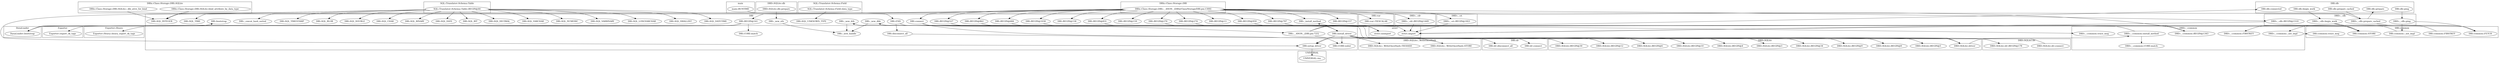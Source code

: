 digraph {
graph [overlap=false]
subgraph cluster_DBI_db {
	label="DBI::db";
	"DBI::db::connected";
	"DBI::db::begin_work";
	"DBI::db::ping";
	"DBI::db::prepare";
	"DBI::db::prepare_cached";
}
subgraph cluster_UNIVERSAL {
	label="UNIVERSAL";
	"UNIVERSAL::isa";
}
subgraph cluster_DBD___dr {
	label="DBD::_::dr";
	"DBD::_::dr::BEGIN@1449";
}
subgraph cluster_DBI_common {
	label="DBI::common";
	"DBI::common::trace_msg";
	"DBI::common::FIRSTKEY";
	"DBI::common::_not_impl";
	"DBI::common::STORE";
	"DBI::common::FETCH";
}
subgraph cluster_DBD_SQLite_db {
	label="DBD::SQLite::db";
	"DBD::SQLite::db::prepare";
}
subgraph cluster_DBD___st {
	label="DBD::_::st";
	"DBD::_::st::BEGIN@1821";
}
subgraph cluster_DBI_var {
	label="DBI::var";
	"DBI::var::TIESCALAR";
}
subgraph cluster_Exporter {
	label="Exporter";
	"Exporter::export_ok_tags";
}
subgraph cluster_DBD___common {
	label="DBD::_::common";
	"DBD::_::common::_not_impl";
	"DBD::_::common::FIRSTKEY";
	"DBD::_::common::BEGIN@1343";
	"DBD::_::common::CORE:match";
	"DBD::_::common::trace_msg";
	"DBD::_::common::install_method";
}
subgraph cluster_SQL_Translator_Schema_Field {
	label="SQL::Translator::Schema::Field";
	"SQL::Translator::Schema::Field::data_type";
}
subgraph cluster_DynaLoader {
	label="DynaLoader";
	"DynaLoader::bootstrap";
}
subgraph cluster_DBI {
	label="DBI";
	"DBI::SQL_TIME";
	"DBI::BEGIN@274";
	"DBI::SQL_SMALLINT";
	"DBI::SQL_LONGVARCHAR";
	"DBI::bootstrap";
	"DBI::SQL_VARBINARY";
	"DBI::CORE:match";
	"DBI::BEGIN@157";
	"DBI::BEGIN@831";
	"DBI::BEGIN@684";
	"DBI::_new_sth";
	"DBI::SQL_DATE";
	"DBI::END";
	"DBI::SQL_CHAR";
	"DBI::SQL_INTEGER";
	"DBI::install_driver";
	"DBI::BEGIN@862";
	"DBI::BEGIN@13";
	"DBI::CORE:subst";
	"DBI::connect";
	"DBI::SQL_DATETIME";
	"DBI::BEGIN@797";
	"DBI::SQL_VARCHAR";
	"DBI::BEGIN@161";
	"DBI::BEGIN@159";
	"DBI::setup_driver";
	"DBI::BEGIN@527";
	"DBI::BEGIN@158";
	"DBI::SQL_BLOB";
	"DBI::_new_handle";
	"DBI::SQL_TIMESTAMP";
	"DBI::SQL_NUMERIC";
	"DBI::SQL_DECIMAL";
	"DBI::__ANON__[DBI.pm:725]";
	"DBI::BEGIN@959";
	"DBI::SQL_BINARY";
	"DBI::_concat_hash_sorted";
	"DBI::_new_dbh";
	"DBI::_install_method";
	"DBI::disconnect_all";
	"DBI::BEGIN@1030";
	"DBI::SQL_DOUBLE";
	"DBI::_new_drh";
	"DBI::BEGIN@270";
	"DBI::SQL_UNKNOWN_TYPE";
	"DBI::SQL_BIT";
}
subgraph cluster_DBD_SQLite {
	label="DBD::SQLite";
	"DBD::SQLite::BEGIN@9";
	"DBD::SQLite::BEGIN@34";
	"DBD::SQLite::BEGIN@3";
	"DBD::SQLite::BEGIN@4";
	"DBD::SQLite::BEGIN@10";
	"DBD::SQLite::BEGIN@6";
	"DBD::SQLite::BEGIN@12";
	"DBD::SQLite::BEGIN@30";
	"DBD::SQLite::driver";
	"DBD::SQLite::BEGIN@8";
	"DBD::SQLite::BEGIN@5";
}
subgraph cluster_DBD_SQLite__WriteOnceHash {
	label="DBD::SQLite::_WriteOnceHash";
	"DBD::SQLite::_WriteOnceHash::STORE";
	"DBD::SQLite::_WriteOnceHash::TIEHASH";
}
subgraph cluster_strict {
	label="strict";
	"strict::import";
	"strict::unimport";
}
subgraph cluster_DBD_SQLite_dr {
	label="DBD::SQLite::dr";
	"DBD::SQLite::dr::connect";
	"DBD::SQLite::dr::BEGIN@178";
}
subgraph cluster_Exporter_Heavy {
	label="Exporter::Heavy";
	"Exporter::Heavy::heavy_export_ok_tags";
}
subgraph cluster_DBI_dr {
	label="DBI::dr";
	"DBI::dr::disconnect_all";
	"DBI::dr::connect";
}
subgraph cluster_DBIx_Class_Storage_DBI_SQLite {
	label="DBIx::Class::Storage::DBI::SQLite";
	"DBIx::Class::Storage::DBI::SQLite::bind_attribute_by_data_type";
	"DBIx::Class::Storage::DBI::SQLite::_dbi_attrs_for_bind";
}
subgraph cluster_SQL_Translator_Schema_Table {
	label="SQL::Translator::Schema::Table";
	"SQL::Translator::Schema::Table::BEGIN@44";
}
subgraph cluster_main {
	label="main";
	"main::RUNTIME";
}
subgraph cluster_DBIx_Class_Storage_DBI {
	label="DBIx::Class::Storage::DBI";
	"DBIx::Class::Storage::DBI::__ANON__[DBIx/Class/Storage/DBI.pm:1300]";
}
subgraph cluster_DBD___db {
	label="DBD::_::db";
	"DBD::_::db::begin_work";
	"DBD::_::db::BEGIN@1510";
	"DBD::_::db::ping";
	"DBD::_::db::prepare_cached";
}
"SQL::Translator::Schema::Table::BEGIN@44" -> "DBI::SQL_VARBINARY";
"DBI::db::begin_work" -> "DBD::_::db::begin_work";
"SQL::Translator::Schema::Table::BEGIN@44" -> "DBI::SQL_DATETIME";
"DBI::db::prepare_cached" -> "DBD::_::db::prepare_cached";
"DBI::disconnect_all" -> "DBI::dr::disconnect_all";
"DBI::install_driver" -> "DBD::SQLite::BEGIN@12";
"DBIx::Class::Storage::DBI::__ANON__[DBIx/Class/Storage/DBI.pm:1300]" -> "DBI::var::TIESCALAR";
"DBD::_::db::prepare_cached" -> "DBI::db::prepare";
"DBD::_::db::prepare_cached" -> "DBI::_concat_hash_sorted";
"DBD::SQLite::dr::connect" -> "DBI::_new_dbh";
"DBI::install_driver" -> "DBD::SQLite::BEGIN@8";
"SQL::Translator::Schema::Field::data_type" -> "DBI::SQL_UNKNOWN_TYPE";
"SQL::Translator::Schema::Table::BEGIN@44" -> "DBI::SQL_SMALLINT";
"DBI::BEGIN@161" -> "Exporter::export_ok_tags";
"DBIx::Class::Storage::DBI::__ANON__[DBIx/Class/Storage/DBI.pm:1300]" -> "DBI::BEGIN@157";
"DBD::_::db::prepare_cached" -> "DBI::common::FETCH";
"DBD::_::db::begin_work" -> "DBI::common::FETCH";
"DBD::_::db::ping" -> "DBI::common::FETCH";
"DBI::install_driver" -> "DBD::SQLite::BEGIN@5";
"DBIx::Class::Storage::DBI::__ANON__[DBIx/Class/Storage/DBI.pm:1300]" -> "DBI::BEGIN@797";
"SQL::Translator::Schema::Table::BEGIN@44" -> "DBI::SQL_VARCHAR";
"DBIx::Class::Storage::DBI::__ANON__[DBIx/Class/Storage/DBI.pm:1300]" -> "DBD::_::db::BEGIN@1510";
"DBIx::Class::Storage::DBI::__ANON__[DBIx/Class/Storage/DBI.pm:1300]" -> "DBI::BEGIN@1030";
"DBIx::Class::Storage::DBI::__ANON__[DBIx/Class/Storage/DBI.pm:1300]" -> "DBI::BEGIN@270";
"DBD::_::common::_not_impl" -> "DBI::common::trace_msg";
"DBIx::Class::Storage::DBI::__ANON__[DBIx/Class/Storage/DBI.pm:1300]" -> "DBI::BEGIN@274";
"DBD::_::common::install_method" -> "DBD::_::common::CORE:match";
"DBI::__ANON__[DBI.pm:725]" -> "DBI::db::connected";
"DBD::SQLite::db::prepare" -> "DBI::_new_sth";
"DBIx::Class::Storage::DBI::__ANON__[DBIx/Class/Storage/DBI.pm:1300]" -> "DBD::_::st::BEGIN@1821";
"SQL::Translator::Schema::Table::BEGIN@44" -> "DBI::SQL_CHAR";
"DBI::connect" -> "DBI::install_driver";
"DBIx::Class::Storage::DBI::__ANON__[DBIx/Class/Storage/DBI.pm:1300]" -> "DBD::_::common::BEGIN@1343";
"DBI::install_driver" -> "DBD::SQLite::BEGIN@9";
"DBI::BEGIN@862" -> "strict::unimport";
"DBI::BEGIN@797" -> "strict::unimport";
"DBI::BEGIN@1030" -> "strict::unimport";
"DBI::BEGIN@270" -> "strict::unimport";
"DBI::BEGIN@527" -> "strict::unimport";
"DBI::BEGIN@959" -> "strict::unimport";
"DBI::BEGIN@831" -> "strict::unimport";
"DBI::BEGIN@684" -> "strict::unimport";
"DBIx::Class::Storage::DBI::__ANON__[DBIx/Class/Storage/DBI.pm:1300]" -> "DBI::BEGIN@527";
"DBI::connect" -> "DBI::__ANON__[DBI.pm:725]";
"DBIx::Class::Storage::DBI::__ANON__[DBIx/Class/Storage/DBI.pm:1300]" -> "DBI::_install_method";
"DBD::_::common::install_method" -> "DBI::_install_method";
"SQL::Translator::Schema::Table::BEGIN@44" -> "DBI::SQL_DOUBLE";
"DBI::install_driver" -> "DBD::SQLite::dr::BEGIN@178";
"DBI::END" -> "DBD::_::common::trace_msg";
"DynaLoader::bootstrap" -> "DBI::bootstrap";
"DBI::BEGIN@161" -> "DBI::CORE:match";
"DBIx::Class::Storage::DBI::__ANON__[DBIx/Class/Storage/DBI.pm:1300]" -> "DBI::BEGIN@684";
"DBI::install_driver" -> "DBD::SQLite::_WriteOnceHash::TIEHASH";
"DBI::install_driver" -> "DBD::SQLite::BEGIN@10";
"DBI::__ANON__[DBI.pm:725]" -> "DBI::dr::connect";
"DBI::install_driver" -> "DBD::SQLite::BEGIN@6";
"DBIx::Class::Storage::DBI::__ANON__[DBIx/Class/Storage/DBI.pm:1300]" -> "DBI::BEGIN@159";
"SQL::Translator::Schema::Table::BEGIN@44" -> "DBI::SQL_NUMERIC";
"DBD::_::db::BEGIN@1510" -> "strict::import";
"DBI::BEGIN@274" -> "strict::import";
"DBD::_::st::BEGIN@1821" -> "strict::import";
"DBD::_::common::BEGIN@1343" -> "strict::import";
"DBD::_::dr::BEGIN@1449" -> "strict::import";
"DBIx::Class::Storage::DBI::__ANON__[DBIx/Class/Storage/DBI.pm:1300]" -> "DBD::_::dr::BEGIN@1449";
"DBD::_::db::begin_work" -> "DBI::common::STORE";
"DBI::__ANON__[DBI.pm:725]" -> "DBI::common::STORE";
"DBI::connect" -> "DBI::common::STORE";
"SQL::Translator::Schema::Table::BEGIN@44" -> "DBI::SQL_LONGVARCHAR";
"main::RUNTIME" -> "DBI::END";
"DBI::install_driver" -> "DynaLoader::bootstrap";
"DBI::BEGIN@161" -> "DynaLoader::bootstrap";
"DBI::BEGIN@161" -> "Exporter::Heavy::heavy_export_ok_tags";
"DBIx::Class::Storage::DBI::__ANON__[DBIx/Class/Storage/DBI.pm:1300]" -> "DBI::BEGIN@161";
"SQL::Translator::Schema::Table::BEGIN@44" -> "DBI::SQL_DECIMAL";
"DBD::SQLite::driver" -> "DBD::_::common::install_method";
"DBI::common::_not_impl" -> "DBD::_::common::_not_impl";
"DBI::install_driver" -> "DBD::SQLite::driver";
"DBD::SQLite::driver" -> "DBI::_new_drh";
"SQL::Translator::Schema::Table::BEGIN@44" -> "DBI::SQL_BIT";
"SQL::Translator::Schema::Table::BEGIN@44" -> "DBI::SQL_TIME";
"DBIx::Class::Storage::DBI::__ANON__[DBIx/Class/Storage/DBI.pm:1300]" -> "DBI::BEGIN@862";
"DBI::install_driver" -> "DBI::CORE:subst";
"DBI::connect" -> "DBI::CORE:subst";
"DBD::_::db::ping" -> "DBI::common::_not_impl";
"DBI::install_driver" -> "DBD::SQLite::BEGIN@3";
"DBI::install_driver" -> "DBI::setup_driver";
"DBD::SQLite::driver" -> "DBI::setup_driver";
"DBIx::Class::Storage::DBI::__ANON__[DBIx/Class/Storage/DBI.pm:1300]" -> "DBI::setup_driver";
"SQL::Translator::Schema::Table::BEGIN@44" -> "DBI::SQL_BLOB";
"DBIx::Class::Storage::DBI::__ANON__[DBIx/Class/Storage/DBI.pm:1300]" -> "DBI::BEGIN@158";
"SQL::Translator::Schema::Table::BEGIN@44" -> "DBI::SQL_TIMESTAMP";
"DBI::install_driver" -> "DBD::SQLite::_WriteOnceHash::STORE";
"SQL::Translator::Schema::Table::BEGIN@44" -> "DBI::SQL_DATE";
"DBI::db::ping" -> "DBD::_::db::ping";
"DBI::install_driver" -> "DBD::SQLite::BEGIN@34";
"DBI::setup_driver" -> "UNIVERSAL::isa";
"DBI::install_driver" -> "DBD::SQLite::BEGIN@4";
"SQL::Translator::Schema::Table::BEGIN@44" -> "DBI::SQL_BINARY";
"DBIx::Class::Storage::DBI::__ANON__[DBIx/Class/Storage/DBI.pm:1300]" -> "DBI::BEGIN@959";
"DBI::END" -> "DBI::disconnect_all";
"DBIx::Class::Storage::DBI::__ANON__[DBIx/Class/Storage/DBI.pm:1300]" -> "DBI::BEGIN@831";
"DBIx::Class::Storage::DBI::SQLite::bind_attribute_by_data_type" -> "DBI::SQL_INTEGER";
"DBIx::Class::Storage::DBI::SQLite::_dbi_attrs_for_bind" -> "DBI::SQL_INTEGER";
"SQL::Translator::Schema::Table::BEGIN@44" -> "DBI::SQL_INTEGER";
"DBIx::Class::Storage::DBI::__ANON__[DBIx/Class/Storage/DBI.pm:1300]" -> "DBI::BEGIN@13";
"DBIx::Class::Storage::DBI::__ANON__[DBIx/Class/Storage/DBI.pm:1300]" -> "DBI::connect";
"DBI::install_driver" -> "DBD::SQLite::BEGIN@30";
"DBI::_new_dbh" -> "DBI::_new_handle";
"DBI::_new_sth" -> "DBI::_new_handle";
"DBI::_new_drh" -> "DBI::_new_handle";
"DBI::common::FIRSTKEY" -> "DBD::_::common::FIRSTKEY";
}
